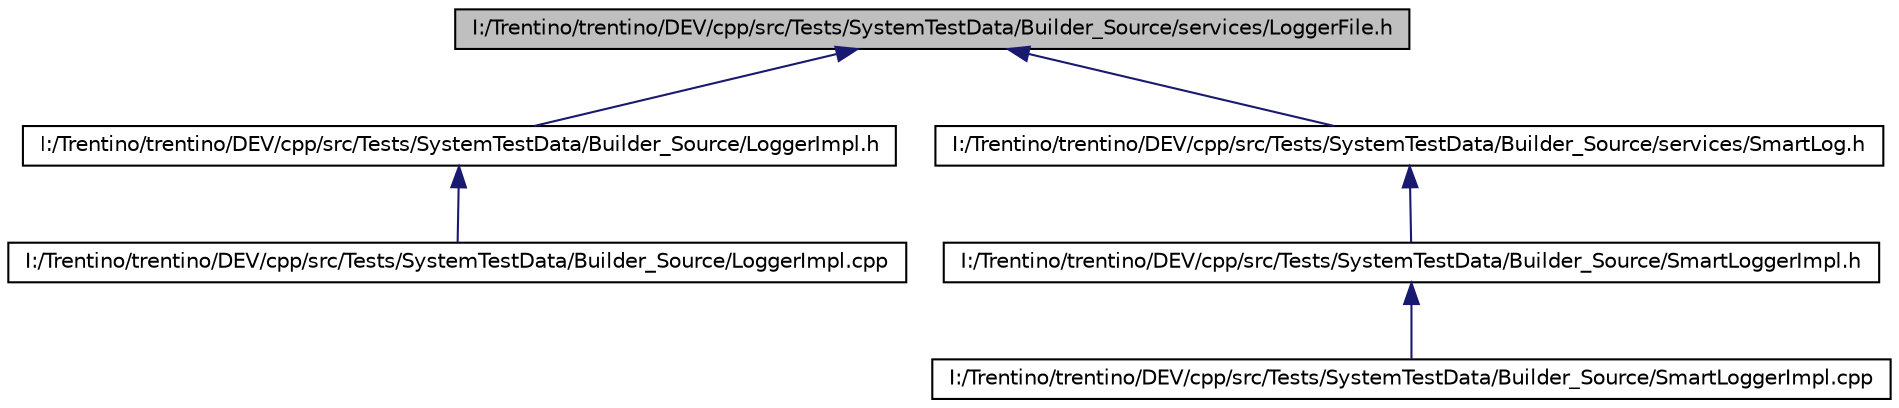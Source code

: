 digraph G
{
  edge [fontname="Helvetica",fontsize="10",labelfontname="Helvetica",labelfontsize="10"];
  node [fontname="Helvetica",fontsize="10",shape=record];
  Node1 [label="I:/Trentino/trentino/DEV/cpp/src/Tests/SystemTestData/Builder_Source/services/LoggerFile.h",height=0.2,width=0.4,color="black", fillcolor="grey75", style="filled" fontcolor="black"];
  Node1 -> Node2 [dir="back",color="midnightblue",fontsize="10",style="solid",fontname="Helvetica"];
  Node2 [label="I:/Trentino/trentino/DEV/cpp/src/Tests/SystemTestData/Builder_Source/LoggerImpl.h",height=0.2,width=0.4,color="black", fillcolor="white", style="filled",URL="$_source_2_logger_impl_8h.html"];
  Node2 -> Node3 [dir="back",color="midnightblue",fontsize="10",style="solid",fontname="Helvetica"];
  Node3 [label="I:/Trentino/trentino/DEV/cpp/src/Tests/SystemTestData/Builder_Source/LoggerImpl.cpp",height=0.2,width=0.4,color="black", fillcolor="white", style="filled",URL="$_logger_impl_8cpp.html"];
  Node1 -> Node4 [dir="back",color="midnightblue",fontsize="10",style="solid",fontname="Helvetica"];
  Node4 [label="I:/Trentino/trentino/DEV/cpp/src/Tests/SystemTestData/Builder_Source/services/SmartLog.h",height=0.2,width=0.4,color="black", fillcolor="white", style="filled",URL="$_source_2services_2_smart_log_8h.html"];
  Node4 -> Node5 [dir="back",color="midnightblue",fontsize="10",style="solid",fontname="Helvetica"];
  Node5 [label="I:/Trentino/trentino/DEV/cpp/src/Tests/SystemTestData/Builder_Source/SmartLoggerImpl.h",height=0.2,width=0.4,color="black", fillcolor="white", style="filled",URL="$_source_2_smart_logger_impl_8h.html"];
  Node5 -> Node6 [dir="back",color="midnightblue",fontsize="10",style="solid",fontname="Helvetica"];
  Node6 [label="I:/Trentino/trentino/DEV/cpp/src/Tests/SystemTestData/Builder_Source/SmartLoggerImpl.cpp",height=0.2,width=0.4,color="black", fillcolor="white", style="filled",URL="$_smart_logger_impl_8cpp.html"];
}
